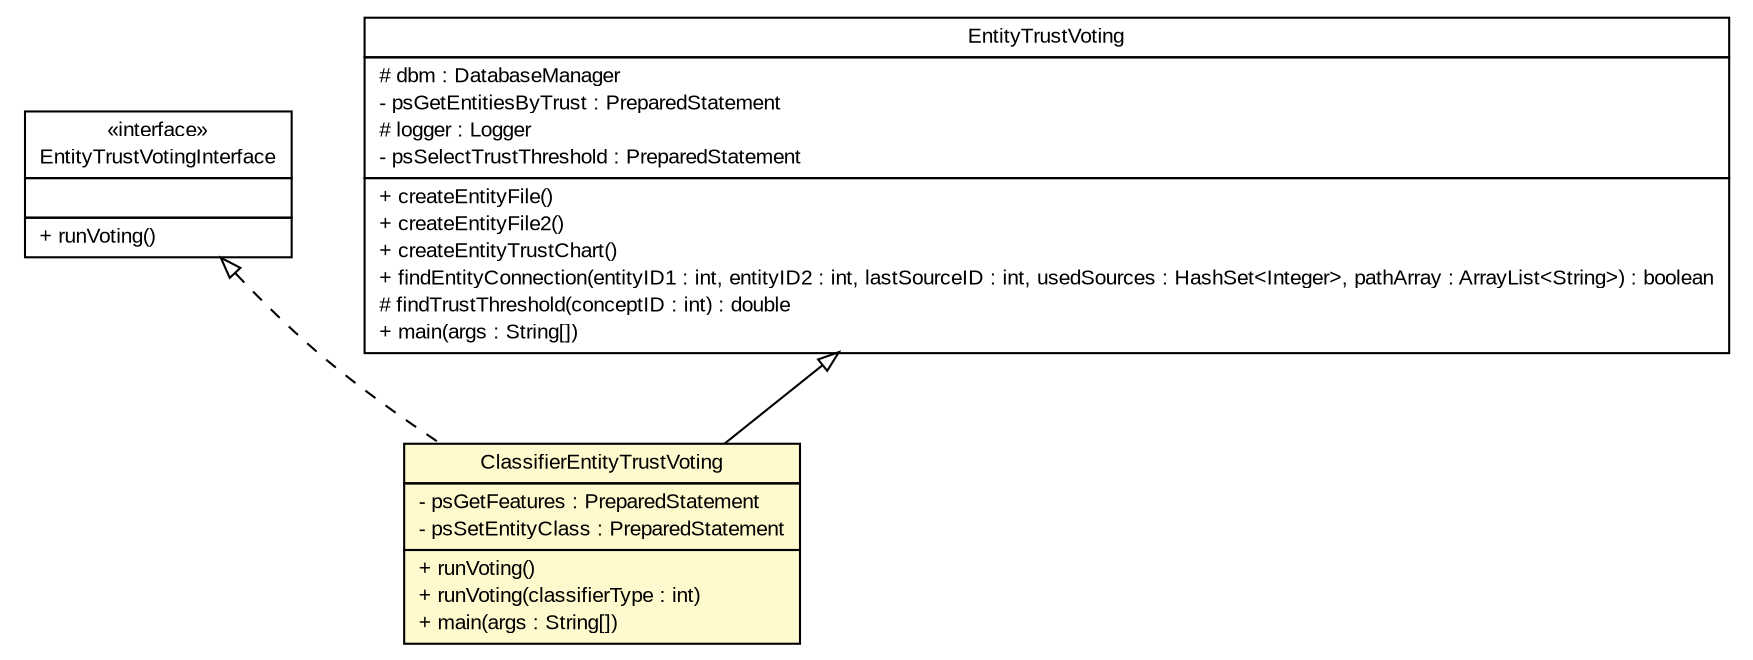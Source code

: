 #!/usr/local/bin/dot
#
# Class diagram 
# Generated by UMLGraph version 5.2 (http://www.umlgraph.org/)
#

digraph G {
	edge [fontname="arial",fontsize=10,labelfontname="arial",labelfontsize=10];
	node [fontname="arial",fontsize=10,shape=plaintext];
	nodesep=0.25;
	ranksep=0.5;
	// tud.iir.classification.entity.EntityTrustVotingInterface
	c13780 [label=<<table title="tud.iir.classification.entity.EntityTrustVotingInterface" border="0" cellborder="1" cellspacing="0" cellpadding="2" port="p" href="./EntityTrustVotingInterface.html">
		<tr><td><table border="0" cellspacing="0" cellpadding="1">
<tr><td align="center" balign="center"> &#171;interface&#187; </td></tr>
<tr><td align="center" balign="center"> EntityTrustVotingInterface </td></tr>
		</table></td></tr>
		<tr><td><table border="0" cellspacing="0" cellpadding="1">
<tr><td align="left" balign="left">  </td></tr>
		</table></td></tr>
		<tr><td><table border="0" cellspacing="0" cellpadding="1">
<tr><td align="left" balign="left"> + runVoting() </td></tr>
		</table></td></tr>
		</table>>, fontname="arial", fontcolor="black", fontsize=10.0];
	// tud.iir.classification.entity.EntityTrustVoting
	c13781 [label=<<table title="tud.iir.classification.entity.EntityTrustVoting" border="0" cellborder="1" cellspacing="0" cellpadding="2" port="p" href="./EntityTrustVoting.html">
		<tr><td><table border="0" cellspacing="0" cellpadding="1">
<tr><td align="center" balign="center"> EntityTrustVoting </td></tr>
		</table></td></tr>
		<tr><td><table border="0" cellspacing="0" cellpadding="1">
<tr><td align="left" balign="left"> # dbm : DatabaseManager </td></tr>
<tr><td align="left" balign="left"> - psGetEntitiesByTrust : PreparedStatement </td></tr>
<tr><td align="left" balign="left"> # logger : Logger </td></tr>
<tr><td align="left" balign="left"> - psSelectTrustThreshold : PreparedStatement </td></tr>
		</table></td></tr>
		<tr><td><table border="0" cellspacing="0" cellpadding="1">
<tr><td align="left" balign="left"> + createEntityFile() </td></tr>
<tr><td align="left" balign="left"> + createEntityFile2() </td></tr>
<tr><td align="left" balign="left"> + createEntityTrustChart() </td></tr>
<tr><td align="left" balign="left"> + findEntityConnection(entityID1 : int, entityID2 : int, lastSourceID : int, usedSources : HashSet&lt;Integer&gt;, pathArray : ArrayList&lt;String&gt;) : boolean </td></tr>
<tr><td align="left" balign="left"> # findTrustThreshold(conceptID : int) : double </td></tr>
<tr><td align="left" balign="left"> + main(args : String[]) </td></tr>
		</table></td></tr>
		</table>>, fontname="arial", fontcolor="black", fontsize=10.0];
	// tud.iir.classification.entity.ClassifierEntityTrustVoting
	c13784 [label=<<table title="tud.iir.classification.entity.ClassifierEntityTrustVoting" border="0" cellborder="1" cellspacing="0" cellpadding="2" port="p" bgcolor="lemonChiffon" href="./ClassifierEntityTrustVoting.html">
		<tr><td><table border="0" cellspacing="0" cellpadding="1">
<tr><td align="center" balign="center"> ClassifierEntityTrustVoting </td></tr>
		</table></td></tr>
		<tr><td><table border="0" cellspacing="0" cellpadding="1">
<tr><td align="left" balign="left"> - psGetFeatures : PreparedStatement </td></tr>
<tr><td align="left" balign="left"> - psSetEntityClass : PreparedStatement </td></tr>
		</table></td></tr>
		<tr><td><table border="0" cellspacing="0" cellpadding="1">
<tr><td align="left" balign="left"> + runVoting() </td></tr>
<tr><td align="left" balign="left"> + runVoting(classifierType : int) </td></tr>
<tr><td align="left" balign="left"> + main(args : String[]) </td></tr>
		</table></td></tr>
		</table>>, fontname="arial", fontcolor="black", fontsize=10.0];
	//tud.iir.classification.entity.ClassifierEntityTrustVoting extends tud.iir.classification.entity.EntityTrustVoting
	c13781:p -> c13784:p [dir=back,arrowtail=empty];
	//tud.iir.classification.entity.ClassifierEntityTrustVoting implements tud.iir.classification.entity.EntityTrustVotingInterface
	c13780:p -> c13784:p [dir=back,arrowtail=empty,style=dashed];
}

